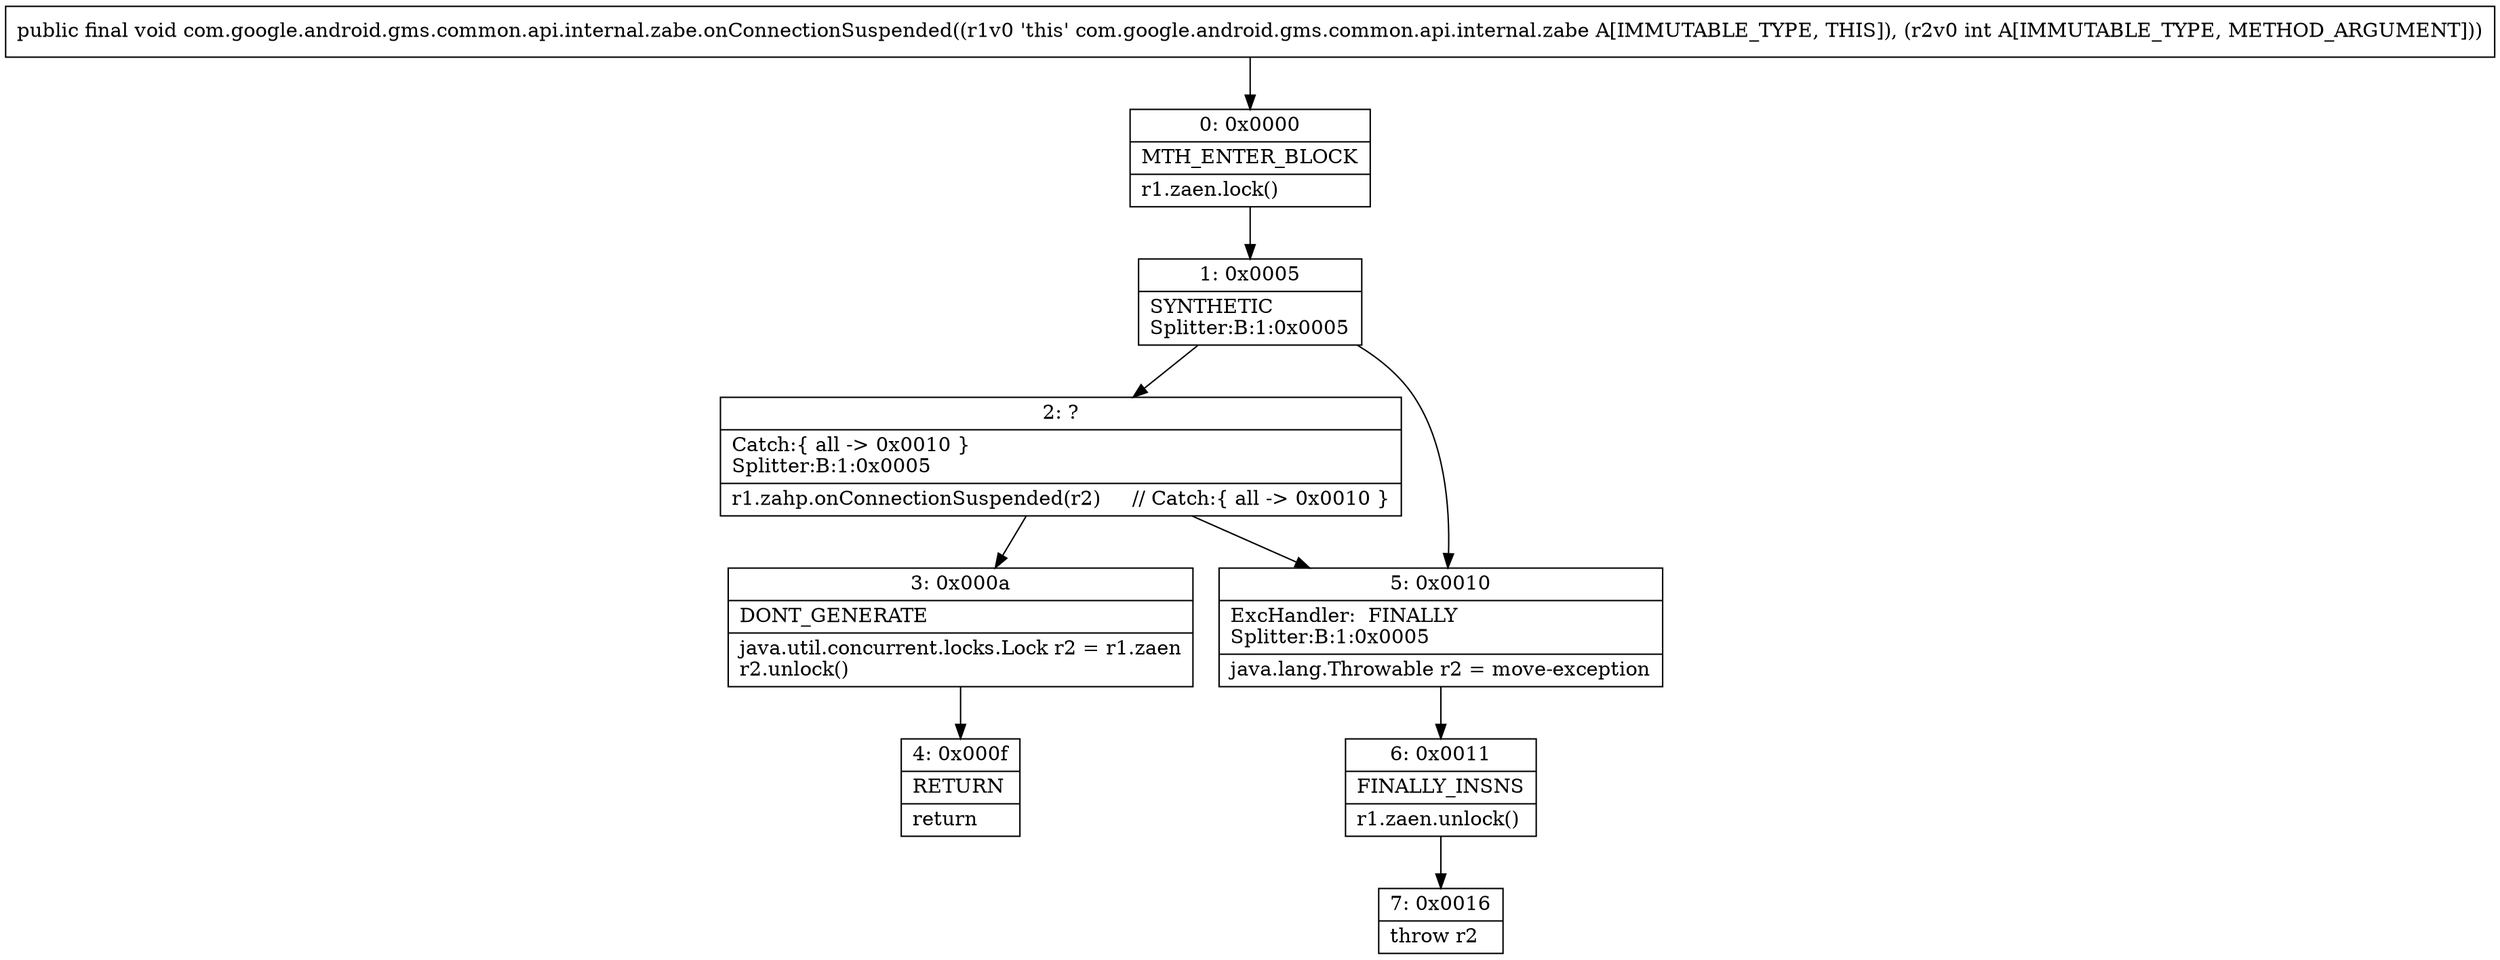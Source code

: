 digraph "CFG forcom.google.android.gms.common.api.internal.zabe.onConnectionSuspended(I)V" {
Node_0 [shape=record,label="{0\:\ 0x0000|MTH_ENTER_BLOCK\l|r1.zaen.lock()\l}"];
Node_1 [shape=record,label="{1\:\ 0x0005|SYNTHETIC\lSplitter:B:1:0x0005\l}"];
Node_2 [shape=record,label="{2\:\ ?|Catch:\{ all \-\> 0x0010 \}\lSplitter:B:1:0x0005\l|r1.zahp.onConnectionSuspended(r2)     \/\/ Catch:\{ all \-\> 0x0010 \}\l}"];
Node_3 [shape=record,label="{3\:\ 0x000a|DONT_GENERATE\l|java.util.concurrent.locks.Lock r2 = r1.zaen\lr2.unlock()\l}"];
Node_4 [shape=record,label="{4\:\ 0x000f|RETURN\l|return\l}"];
Node_5 [shape=record,label="{5\:\ 0x0010|ExcHandler:  FINALLY\lSplitter:B:1:0x0005\l|java.lang.Throwable r2 = move\-exception\l}"];
Node_6 [shape=record,label="{6\:\ 0x0011|FINALLY_INSNS\l|r1.zaen.unlock()\l}"];
Node_7 [shape=record,label="{7\:\ 0x0016|throw r2\l}"];
MethodNode[shape=record,label="{public final void com.google.android.gms.common.api.internal.zabe.onConnectionSuspended((r1v0 'this' com.google.android.gms.common.api.internal.zabe A[IMMUTABLE_TYPE, THIS]), (r2v0 int A[IMMUTABLE_TYPE, METHOD_ARGUMENT])) }"];
MethodNode -> Node_0;
Node_0 -> Node_1;
Node_1 -> Node_2;
Node_1 -> Node_5;
Node_2 -> Node_3;
Node_2 -> Node_5;
Node_3 -> Node_4;
Node_5 -> Node_6;
Node_6 -> Node_7;
}

